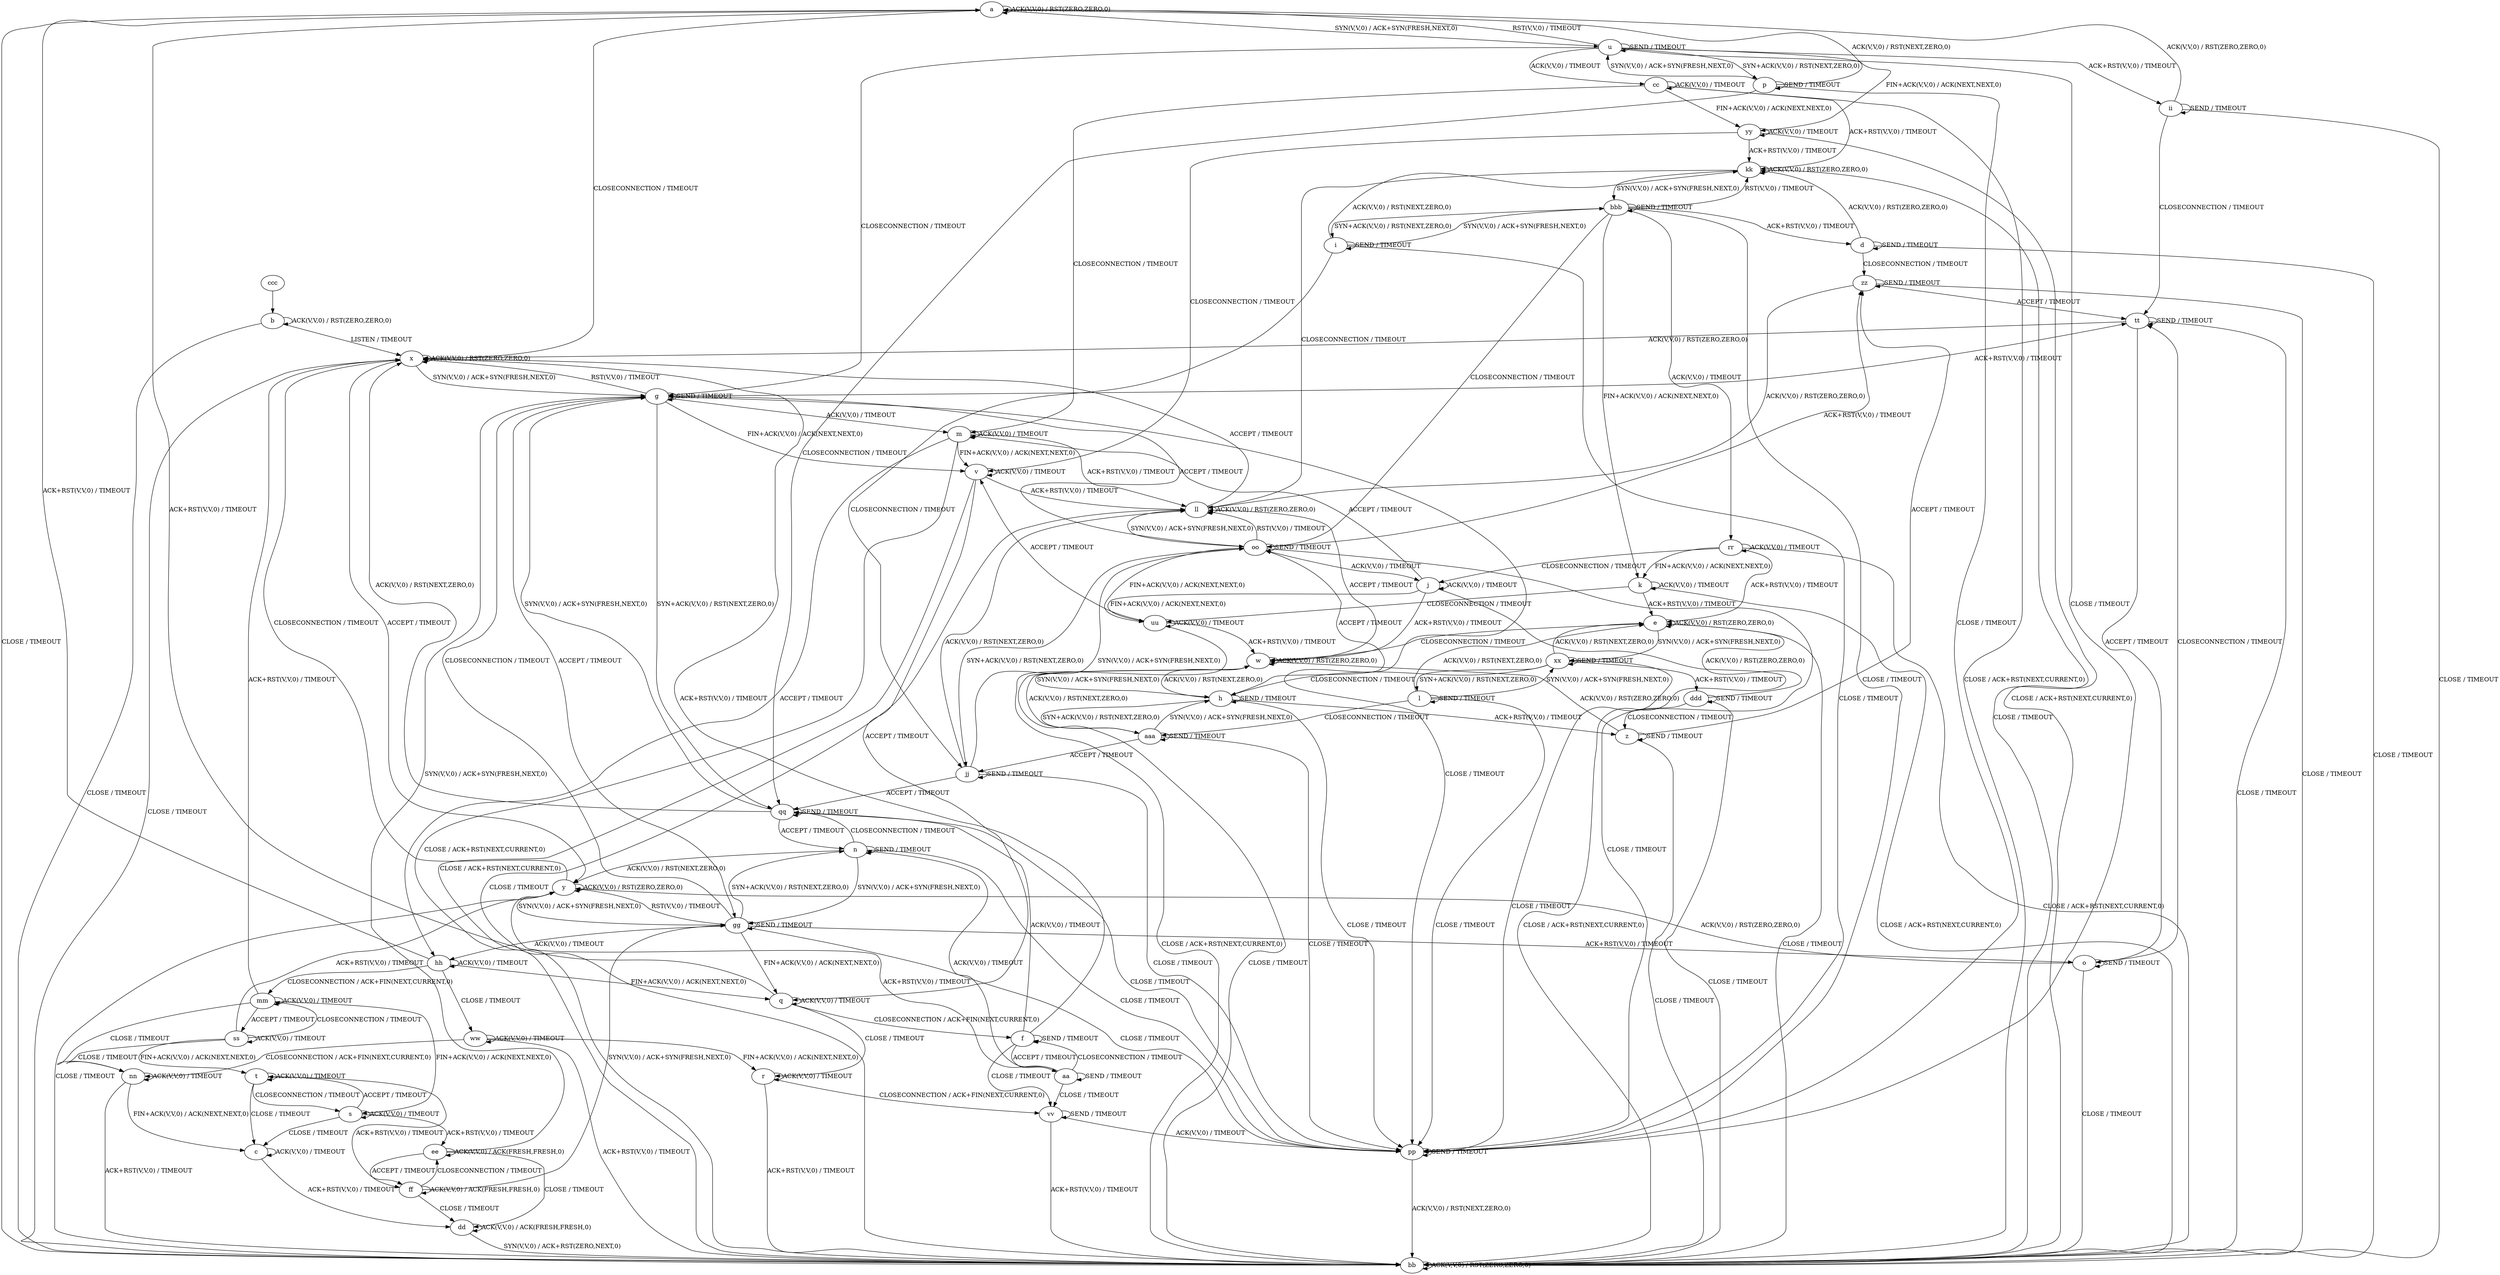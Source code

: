 digraph "" {
	graph ["Incoming time"=1.4491565227508545,
		"Outgoing time"=2.1098172664642334,
		Output="{'States': 56, 'Transitions': 716, 'Filename': '../results/tcp/TCP_FreeBSD_Server-TCP_FreeBSD_Server-yices-1.dot'}",
		Reference="{'States': 56, 'Transitions': 716, 'Filename': '../subjects/tcp/TCP_FreeBSD_Server.dot'}",
		Solver=yices,
		Updated="{'States': 56, 'Transitions': 716, 'Filename': '../subjects/tcp/TCP_FreeBSD_Server.dot'}",
		"f-measure"=1.0,
		precision=1.0,
		recall=1.0
	];
	a -> a [key=0,
	label="ACK(V,V,0) / RST(ZERO,ZERO,0)"];
a -> u [key=0,
label="SYN(V,V,0) / ACK+SYN(FRESH,NEXT,0)"];
a -> x [key=0,
label="CLOSECONNECTION / TIMEOUT"];
a -> bb [key=0,
label="CLOSE / TIMEOUT"];
b -> b [key=0,
label="ACK(V,V,0) / RST(ZERO,ZERO,0)"];
b -> x [key=0,
label="LISTEN / TIMEOUT"];
b -> bb [key=0,
label="CLOSE / TIMEOUT"];
c -> c [key=0,
label="ACK(V,V,0) / TIMEOUT"];
c -> dd [key=0,
label="ACK+RST(V,V,0) / TIMEOUT"];
d -> d [key=0,
label="SEND / TIMEOUT"];
d -> bb [key=0,
label="CLOSE / TIMEOUT"];
d -> kk [key=0,
label="ACK(V,V,0) / RST(ZERO,ZERO,0)"];
d -> zz [key=0,
label="CLOSECONNECTION / TIMEOUT"];
e -> e [key=0,
label="ACK(V,V,0) / RST(ZERO,ZERO,0)"];
e -> w [key=0,
label="CLOSECONNECTION / TIMEOUT"];
e -> bb [key=0,
label="CLOSE / TIMEOUT"];
e -> xx [key=0,
label="SYN(V,V,0) / ACK+SYN(FRESH,NEXT,0)"];
f -> f [key=0,
label="SEND / TIMEOUT"];
f -> x [key=0,
label="ACK+RST(V,V,0) / TIMEOUT"];
f -> aa [key=0,
label="ACCEPT / TIMEOUT"];
f -> qq [key=0,
label="ACK(V,V,0) / TIMEOUT"];
f -> vv [key=0,
label="CLOSE / TIMEOUT"];
g -> g [key=0,
label="SEND / TIMEOUT"];
g -> m [key=0,
label="ACK(V,V,0) / TIMEOUT"];
g -> v [key=0,
label="FIN+ACK(V,V,0) / ACK(NEXT,NEXT,0)"];
g -> x [key=0,
label="RST(V,V,0) / TIMEOUT"];
g -> gg [key=0,
label="ACCEPT / TIMEOUT"];
g -> pp [key=0,
label="CLOSE / TIMEOUT"];
g -> qq [key=0,
label="SYN+ACK(V,V,0) / RST(NEXT,ZERO,0)"];
g -> tt [key=0,
label="ACK+RST(V,V,0) / TIMEOUT"];
h -> h [key=0,
label="SEND / TIMEOUT"];
h -> w [key=0,
label="ACK(V,V,0) / RST(NEXT,ZERO,0)"];
h -> z [key=0,
label="ACK+RST(V,V,0) / TIMEOUT"];
h -> oo [key=0,
label="ACCEPT / TIMEOUT"];
h -> pp [key=0,
label="CLOSE / TIMEOUT"];
h -> aaa [key=0,
label="SYN+ACK(V,V,0) / RST(NEXT,ZERO,0)"];
i -> i [key=0,
label="SEND / TIMEOUT"];
i -> jj [key=0,
label="CLOSECONNECTION / TIMEOUT"];
i -> kk [key=0,
label="ACK(V,V,0) / RST(NEXT,ZERO,0)"];
i -> pp [key=0,
label="CLOSE / TIMEOUT"];
i -> bbb [key=0,
label="SYN(V,V,0) / ACK+SYN(FRESH,NEXT,0)"];
j -> j [key=0,
label="ACK(V,V,0) / TIMEOUT"];
j -> m [key=0,
label="ACCEPT / TIMEOUT"];
j -> w [key=0,
label="ACK+RST(V,V,0) / TIMEOUT"];
j -> bb [key=0,
label="CLOSE / ACK+RST(NEXT,CURRENT,0)"];
j -> uu [key=0,
label="FIN+ACK(V,V,0) / ACK(NEXT,NEXT,0)"];
k -> e [key=0,
label="ACK+RST(V,V,0) / TIMEOUT"];
k -> k [key=0,
label="ACK(V,V,0) / TIMEOUT"];
k -> bb [key=0,
label="CLOSE / ACK+RST(NEXT,CURRENT,0)"];
k -> uu [key=0,
label="CLOSECONNECTION / TIMEOUT"];
l -> e [key=0,
label="ACK(V,V,0) / RST(NEXT,ZERO,0)"];
l -> l [key=0,
label="SEND / TIMEOUT"];
l -> pp [key=0,
label="CLOSE / TIMEOUT"];
l -> xx [key=0,
label="SYN(V,V,0) / ACK+SYN(FRESH,NEXT,0)"];
l -> aaa [key=0,
label="CLOSECONNECTION / TIMEOUT"];
m -> m [key=0,
label="ACK(V,V,0) / TIMEOUT"];
m -> v [key=0,
label="FIN+ACK(V,V,0) / ACK(NEXT,NEXT,0)"];
m -> bb [key=0,
label="CLOSE / ACK+RST(NEXT,CURRENT,0)"];
m -> hh [key=0,
label="ACCEPT / TIMEOUT"];
m -> ll [key=0,
label="ACK+RST(V,V,0) / TIMEOUT"];
n -> n [key=0,
label="SEND / TIMEOUT"];
n -> y [key=0,
label="ACK(V,V,0) / RST(NEXT,ZERO,0)"];
n -> gg [key=0,
label="SYN(V,V,0) / ACK+SYN(FRESH,NEXT,0)"];
n -> pp [key=0,
label="CLOSE / TIMEOUT"];
n -> qq [key=0,
label="CLOSECONNECTION / TIMEOUT"];
o -> o [key=0,
label="SEND / TIMEOUT"];
o -> y [key=0,
label="ACK(V,V,0) / RST(ZERO,ZERO,0)"];
o -> bb [key=0,
label="CLOSE / TIMEOUT"];
o -> tt [key=0,
label="CLOSECONNECTION / TIMEOUT"];
p -> a [key=0,
label="ACK(V,V,0) / RST(NEXT,ZERO,0)"];
p -> p [key=0,
label="SEND / TIMEOUT"];
p -> u [key=0,
label="SYN(V,V,0) / ACK+SYN(FRESH,NEXT,0)"];
p -> pp [key=0,
label="CLOSE / TIMEOUT"];
p -> qq [key=0,
label="CLOSECONNECTION / TIMEOUT"];
q -> a [key=0,
label="ACK+RST(V,V,0) / TIMEOUT"];
q -> f [key=0,
label="CLOSECONNECTION / ACK+FIN(NEXT,CURRENT,0)"];
q -> q [key=0,
label="ACK(V,V,0) / TIMEOUT"];
q -> r [key=0,
label="CLOSE / TIMEOUT"];
r -> r [key=0,
label="ACK(V,V,0) / TIMEOUT"];
r -> bb [key=0,
label="ACK+RST(V,V,0) / TIMEOUT"];
r -> vv [key=0,
label="CLOSECONNECTION / ACK+FIN(NEXT,CURRENT,0)"];
s -> c [key=0,
label="CLOSE / TIMEOUT"];
s -> s [key=0,
label="ACK(V,V,0) / TIMEOUT"];
s -> t [key=0,
label="ACCEPT / TIMEOUT"];
s -> ee [key=0,
label="ACK+RST(V,V,0) / TIMEOUT"];
t -> c [key=0,
label="CLOSE / TIMEOUT"];
t -> s [key=0,
label="CLOSECONNECTION / TIMEOUT"];
t -> t [key=0,
label="ACK(V,V,0) / TIMEOUT"];
t -> ff [key=0,
label="ACK+RST(V,V,0) / TIMEOUT"];
u -> a [key=0,
label="RST(V,V,0) / TIMEOUT"];
u -> g [key=0,
label="CLOSECONNECTION / TIMEOUT"];
u -> p [key=0,
label="SYN+ACK(V,V,0) / RST(NEXT,ZERO,0)"];
u -> u [key=0,
label="SEND / TIMEOUT"];
u -> cc [key=0,
label="ACK(V,V,0) / TIMEOUT"];
u -> ii [key=0,
label="ACK+RST(V,V,0) / TIMEOUT"];
u -> pp [key=0,
label="CLOSE / TIMEOUT"];
u -> yy [key=0,
label="FIN+ACK(V,V,0) / ACK(NEXT,NEXT,0)"];
v -> q [key=0,
label="ACCEPT / TIMEOUT"];
v -> v [key=0,
label="ACK(V,V,0) / TIMEOUT"];
v -> bb [key=0,
label="CLOSE / ACK+RST(NEXT,CURRENT,0)"];
v -> ll [key=0,
label="ACK+RST(V,V,0) / TIMEOUT"];
w -> h [key=0,
label="SYN(V,V,0) / ACK+SYN(FRESH,NEXT,0)"];
w -> w [key=0,
label="ACK(V,V,0) / RST(ZERO,ZERO,0)"];
w -> bb [key=0,
label="CLOSE / TIMEOUT"];
w -> ll [key=0,
label="ACCEPT / TIMEOUT"];
x -> g [key=0,
label="SYN(V,V,0) / ACK+SYN(FRESH,NEXT,0)"];
x -> x [key=0,
label="ACK(V,V,0) / RST(ZERO,ZERO,0)"];
x -> y [key=0,
label="ACCEPT / TIMEOUT"];
x -> bb [key=0,
label="CLOSE / TIMEOUT"];
y -> x [key=0,
label="CLOSECONNECTION / TIMEOUT"];
y -> y [key=0,
label="ACK(V,V,0) / RST(ZERO,ZERO,0)"];
y -> bb [key=0,
label="CLOSE / TIMEOUT"];
y -> gg [key=0,
label="SYN(V,V,0) / ACK+SYN(FRESH,NEXT,0)"];
z -> w [key=0,
label="ACK(V,V,0) / RST(ZERO,ZERO,0)"];
z -> z [key=0,
label="SEND / TIMEOUT"];
z -> bb [key=0,
label="CLOSE / TIMEOUT"];
z -> zz [key=0,
label="ACCEPT / TIMEOUT"];
aa -> f [key=0,
label="CLOSECONNECTION / TIMEOUT"];
aa -> n [key=0,
label="ACK(V,V,0) / TIMEOUT"];
aa -> y [key=0,
label="ACK+RST(V,V,0) / TIMEOUT"];
aa -> aa [key=0,
label="SEND / TIMEOUT"];
aa -> vv [key=0,
label="CLOSE / TIMEOUT"];
bb -> bb [key=0,
label="ACK(V,V,0) / RST(ZERO,ZERO,0)"];
cc -> m [key=0,
label="CLOSECONNECTION / TIMEOUT"];
cc -> bb [key=0,
label="CLOSE / ACK+RST(NEXT,CURRENT,0)"];
cc -> cc [key=0,
label="ACK(V,V,0) / TIMEOUT"];
cc -> kk [key=0,
label="ACK+RST(V,V,0) / TIMEOUT"];
cc -> yy [key=0,
label="FIN+ACK(V,V,0) / ACK(NEXT,NEXT,0)"];
dd -> bb [key=0,
label="SYN(V,V,0) / ACK+RST(ZERO,NEXT,0)"];
dd -> dd [key=0,
label="ACK(V,V,0) / ACK(FRESH,FRESH,0)"];
ee -> g [key=0,
label="SYN(V,V,0) / ACK+SYN(FRESH,NEXT,0)"];
ee -> dd [key=0,
label="CLOSE / TIMEOUT"];
ee -> ee [key=0,
label="ACK(V,V,0) / ACK(FRESH,FRESH,0)"];
ee -> ff [key=0,
label="ACCEPT / TIMEOUT"];
ff -> dd [key=0,
label="CLOSE / TIMEOUT"];
ff -> ee [key=0,
label="CLOSECONNECTION / TIMEOUT"];
ff -> ff [key=0,
label="ACK(V,V,0) / ACK(FRESH,FRESH,0)"];
ff -> gg [key=0,
label="SYN(V,V,0) / ACK+SYN(FRESH,NEXT,0)"];
gg -> g [key=0,
label="CLOSECONNECTION / TIMEOUT"];
gg -> n [key=0,
label="SYN+ACK(V,V,0) / RST(NEXT,ZERO,0)"];
gg -> o [key=0,
label="ACK+RST(V,V,0) / TIMEOUT"];
gg -> q [key=0,
label="FIN+ACK(V,V,0) / ACK(NEXT,NEXT,0)"];
gg -> y [key=0,
label="RST(V,V,0) / TIMEOUT"];
gg -> gg [key=0,
label="SEND / TIMEOUT"];
gg -> hh [key=0,
label="ACK(V,V,0) / TIMEOUT"];
gg -> pp [key=0,
label="CLOSE / TIMEOUT"];
hh -> a [key=0,
label="ACK+RST(V,V,0) / TIMEOUT"];
hh -> q [key=0,
label="FIN+ACK(V,V,0) / ACK(NEXT,NEXT,0)"];
hh -> hh [key=0,
label="ACK(V,V,0) / TIMEOUT"];
hh -> mm [key=0,
label="CLOSECONNECTION / ACK+FIN(NEXT,CURRENT,0)"];
hh -> ww [key=0,
label="CLOSE / TIMEOUT"];
ii -> a [key=0,
label="ACK(V,V,0) / RST(ZERO,ZERO,0)"];
ii -> bb [key=0,
label="CLOSE / TIMEOUT"];
ii -> ii [key=0,
label="SEND / TIMEOUT"];
ii -> tt [key=0,
label="CLOSECONNECTION / TIMEOUT"];
jj -> jj [key=0,
label="SEND / TIMEOUT"];
jj -> ll [key=0,
label="ACK(V,V,0) / RST(NEXT,ZERO,0)"];
jj -> oo [key=0,
label="SYN(V,V,0) / ACK+SYN(FRESH,NEXT,0)"];
jj -> pp [key=0,
label="CLOSE / TIMEOUT"];
jj -> qq [key=0,
label="ACCEPT / TIMEOUT"];
kk -> bb [key=0,
label="CLOSE / TIMEOUT"];
kk -> kk [key=0,
label="ACK(V,V,0) / RST(ZERO,ZERO,0)"];
kk -> ll [key=0,
label="CLOSECONNECTION / TIMEOUT"];
kk -> bbb [key=0,
label="SYN(V,V,0) / ACK+SYN(FRESH,NEXT,0)"];
ll -> x [key=0,
label="ACCEPT / TIMEOUT"];
ll -> bb [key=0,
label="CLOSE / TIMEOUT"];
ll -> ll [key=0,
label="ACK(V,V,0) / RST(ZERO,ZERO,0)"];
ll -> oo [key=0,
label="SYN(V,V,0) / ACK+SYN(FRESH,NEXT,0)"];
mm -> s [key=0,
label="FIN+ACK(V,V,0) / ACK(NEXT,NEXT,0)"];
mm -> x [key=0,
label="ACK+RST(V,V,0) / TIMEOUT"];
mm -> mm [key=0,
label="ACK(V,V,0) / TIMEOUT"];
mm -> nn [key=0,
label="CLOSE / TIMEOUT"];
mm -> ss [key=0,
label="ACCEPT / TIMEOUT"];
nn -> c [key=0,
label="FIN+ACK(V,V,0) / ACK(NEXT,NEXT,0)"];
nn -> bb [key=0,
label="ACK+RST(V,V,0) / TIMEOUT"];
nn -> nn [key=0,
label="ACK(V,V,0) / TIMEOUT"];
oo -> g [key=0,
label="ACCEPT / TIMEOUT"];
oo -> j [key=0,
label="ACK(V,V,0) / TIMEOUT"];
oo -> jj [key=0,
label="SYN+ACK(V,V,0) / RST(NEXT,ZERO,0)"];
oo -> ll [key=0,
label="RST(V,V,0) / TIMEOUT"];
oo -> oo [key=0,
label="SEND / TIMEOUT"];
oo -> pp [key=0,
label="CLOSE / TIMEOUT"];
oo -> uu [key=0,
label="FIN+ACK(V,V,0) / ACK(NEXT,NEXT,0)"];
oo -> zz [key=0,
label="ACK+RST(V,V,0) / TIMEOUT"];
pp -> bb [key=0,
label="ACK(V,V,0) / RST(NEXT,ZERO,0)"];
pp -> pp [key=0,
label="SEND / TIMEOUT"];
qq -> g [key=0,
label="SYN(V,V,0) / ACK+SYN(FRESH,NEXT,0)"];
qq -> n [key=0,
label="ACCEPT / TIMEOUT"];
qq -> x [key=0,
label="ACK(V,V,0) / RST(NEXT,ZERO,0)"];
qq -> pp [key=0,
label="CLOSE / TIMEOUT"];
qq -> qq [key=0,
label="SEND / TIMEOUT"];
rr -> e [key=0,
label="ACK+RST(V,V,0) / TIMEOUT"];
rr -> j [key=0,
label="CLOSECONNECTION / TIMEOUT"];
rr -> k [key=0,
label="FIN+ACK(V,V,0) / ACK(NEXT,NEXT,0)"];
rr -> bb [key=0,
label="CLOSE / ACK+RST(NEXT,CURRENT,0)"];
rr -> rr [key=0,
label="ACK(V,V,0) / TIMEOUT"];
ss -> t [key=0,
label="FIN+ACK(V,V,0) / ACK(NEXT,NEXT,0)"];
ss -> y [key=0,
label="ACK+RST(V,V,0) / TIMEOUT"];
ss -> mm [key=0,
label="CLOSECONNECTION / TIMEOUT"];
ss -> nn [key=0,
label="CLOSE / TIMEOUT"];
ss -> ss [key=0,
label="ACK(V,V,0) / TIMEOUT"];
tt -> o [key=0,
label="ACCEPT / TIMEOUT"];
tt -> x [key=0,
label="ACK(V,V,0) / RST(ZERO,ZERO,0)"];
tt -> bb [key=0,
label="CLOSE / TIMEOUT"];
tt -> tt [key=0,
label="SEND / TIMEOUT"];
uu -> v [key=0,
label="ACCEPT / TIMEOUT"];
uu -> w [key=0,
label="ACK+RST(V,V,0) / TIMEOUT"];
uu -> bb [key=0,
label="CLOSE / ACK+RST(NEXT,CURRENT,0)"];
uu -> uu [key=0,
label="ACK(V,V,0) / TIMEOUT"];
vv -> bb [key=0,
label="ACK+RST(V,V,0) / TIMEOUT"];
vv -> pp [key=0,
label="ACK(V,V,0) / TIMEOUT"];
vv -> vv [key=0,
label="SEND / TIMEOUT"];
ww -> r [key=0,
label="FIN+ACK(V,V,0) / ACK(NEXT,NEXT,0)"];
ww -> bb [key=0,
label="ACK+RST(V,V,0) / TIMEOUT"];
ww -> nn [key=0,
label="CLOSECONNECTION / ACK+FIN(NEXT,CURRENT,0)"];
ww -> ww [key=0,
label="ACK(V,V,0) / TIMEOUT"];
xx -> e [key=0,
label="ACK(V,V,0) / RST(NEXT,ZERO,0)"];
xx -> h [key=0,
label="CLOSECONNECTION / TIMEOUT"];
xx -> l [key=0,
label="SYN+ACK(V,V,0) / RST(NEXT,ZERO,0)"];
xx -> pp [key=0,
label="CLOSE / TIMEOUT"];
xx -> xx [key=0,
label="SEND / TIMEOUT"];
xx -> ddd [key=0,
label="ACK+RST(V,V,0) / TIMEOUT"];
yy -> v [key=0,
label="CLOSECONNECTION / TIMEOUT"];
yy -> bb [key=0,
label="CLOSE / ACK+RST(NEXT,CURRENT,0)"];
yy -> kk [key=0,
label="ACK+RST(V,V,0) / TIMEOUT"];
yy -> yy [key=0,
label="ACK(V,V,0) / TIMEOUT"];
zz -> bb [key=0,
label="CLOSE / TIMEOUT"];
zz -> ll [key=0,
label="ACK(V,V,0) / RST(ZERO,ZERO,0)"];
zz -> tt [key=0,
label="ACCEPT / TIMEOUT"];
zz -> zz [key=0,
label="SEND / TIMEOUT"];
aaa -> h [key=0,
label="SYN(V,V,0) / ACK+SYN(FRESH,NEXT,0)"];
aaa -> w [key=0,
label="ACK(V,V,0) / RST(NEXT,ZERO,0)"];
aaa -> jj [key=0,
label="ACCEPT / TIMEOUT"];
aaa -> pp [key=0,
label="CLOSE / TIMEOUT"];
aaa -> aaa [key=0,
label="SEND / TIMEOUT"];
bbb -> d [key=0,
label="ACK+RST(V,V,0) / TIMEOUT"];
bbb -> i [key=0,
label="SYN+ACK(V,V,0) / RST(NEXT,ZERO,0)"];
bbb -> k [key=0,
label="FIN+ACK(V,V,0) / ACK(NEXT,NEXT,0)"];
bbb -> kk [key=0,
label="RST(V,V,0) / TIMEOUT"];
bbb -> oo [key=0,
label="CLOSECONNECTION / TIMEOUT"];
bbb -> pp [key=0,
label="CLOSE / TIMEOUT"];
bbb -> rr [key=0,
label="ACK(V,V,0) / TIMEOUT"];
bbb -> bbb [key=0,
label="SEND / TIMEOUT"];
ccc -> b [key=0];
ddd -> e [key=0,
label="ACK(V,V,0) / RST(ZERO,ZERO,0)"];
ddd -> z [key=0,
label="CLOSECONNECTION / TIMEOUT"];
ddd -> bb [key=0,
label="CLOSE / TIMEOUT"];
ddd -> ddd [key=0,
label="SEND / TIMEOUT"];
}

